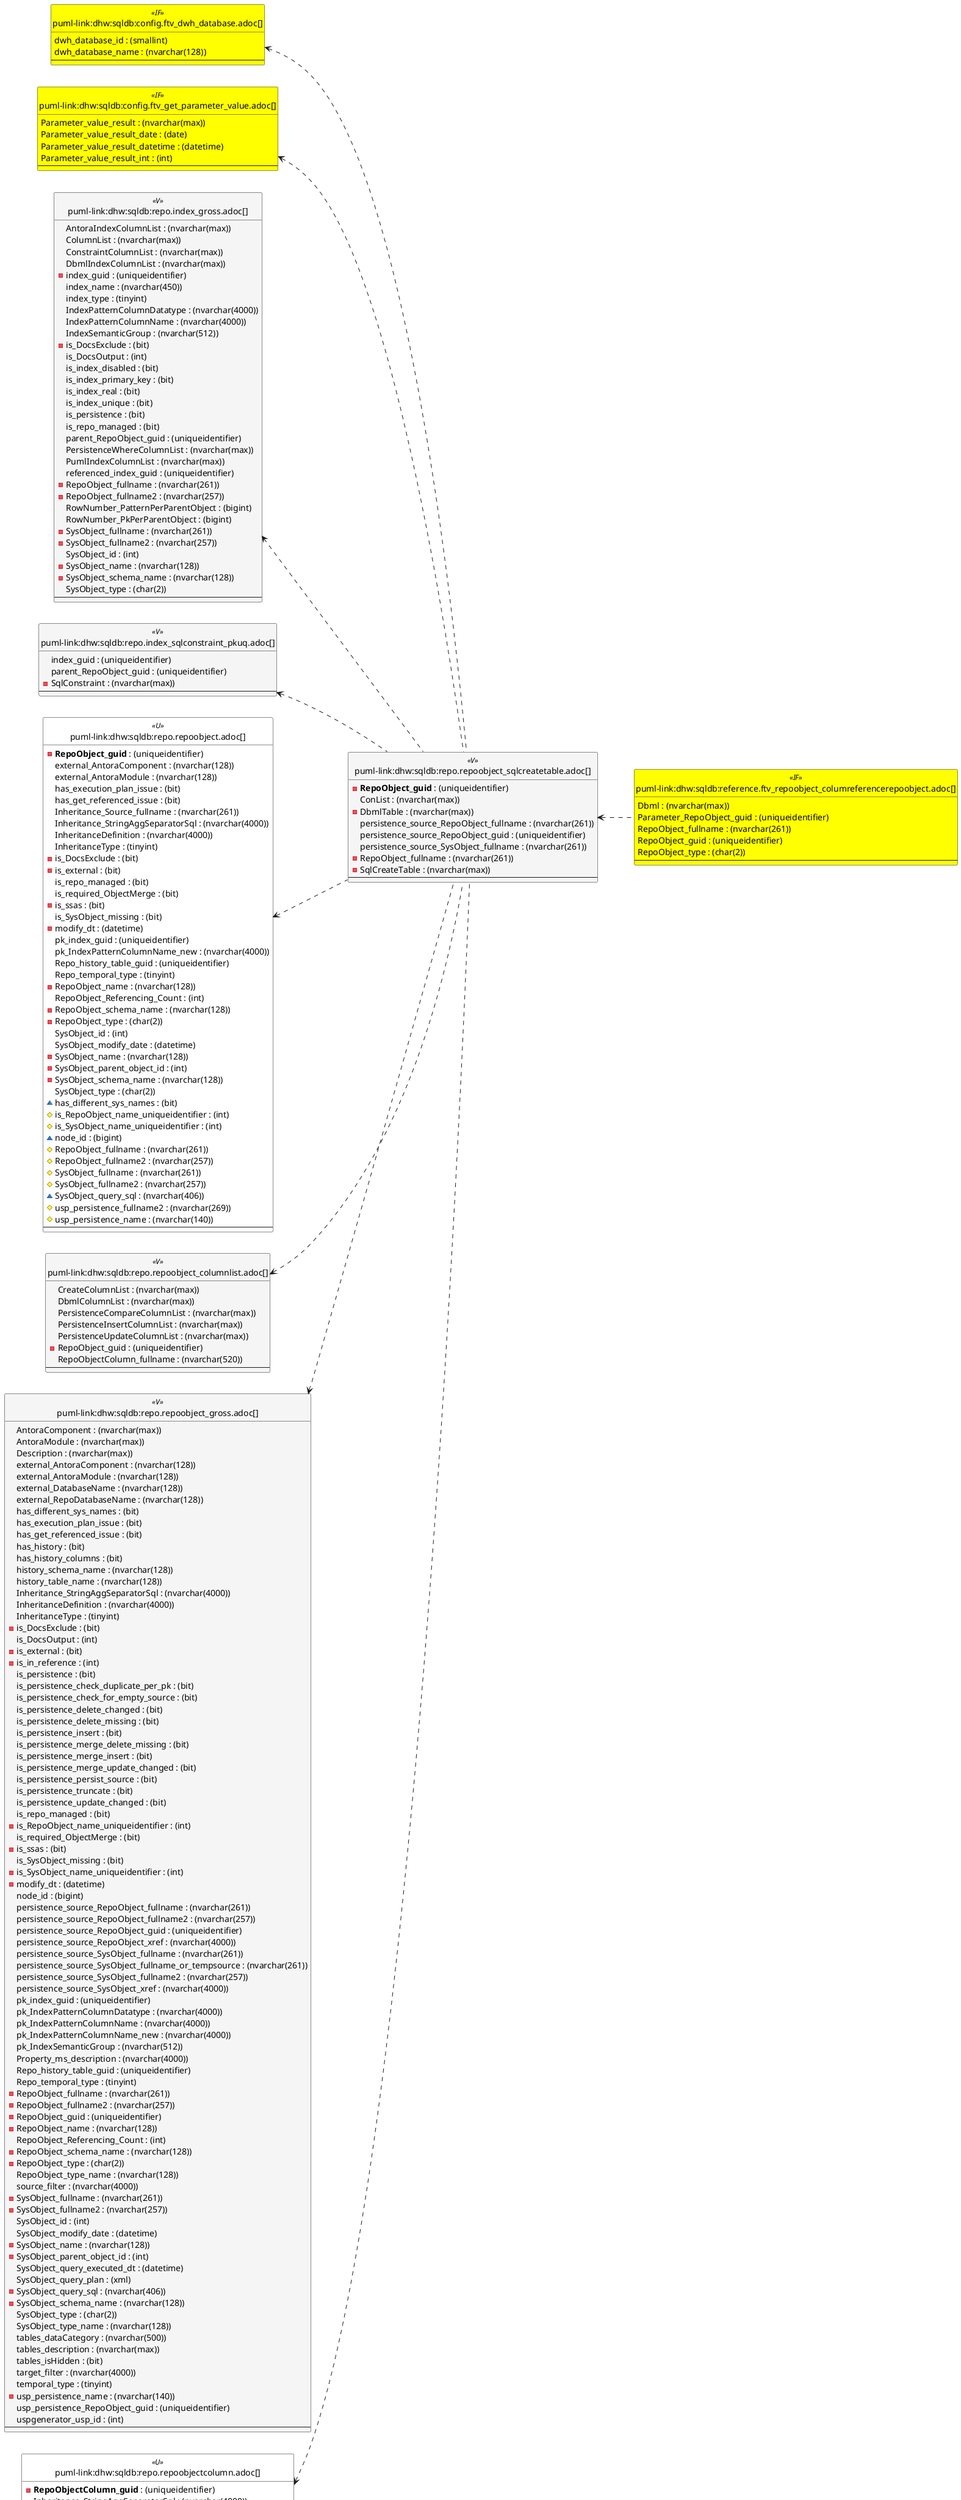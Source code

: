 @startuml
left to right direction
'top to bottom direction
hide circle
'avoide "." issues:
set namespaceSeparator none


skinparam class {
  BackgroundColor White
  BackgroundColor<<FN>> Yellow
  BackgroundColor<<FS>> Yellow
  BackgroundColor<<FT>> LightGray
  BackgroundColor<<IF>> Yellow
  BackgroundColor<<IS>> Yellow
  BackgroundColor<<P>> Aqua
  BackgroundColor<<PC>> Aqua
  BackgroundColor<<SN>> Yellow
  BackgroundColor<<SO>> SlateBlue
  BackgroundColor<<TF>> LightGray
  BackgroundColor<<TR>> Tomato
  BackgroundColor<<U>> White
  BackgroundColor<<V>> WhiteSmoke
  BackgroundColor<<X>> Aqua
  BackgroundColor<<external>> AliceBlue
}


entity "puml-link:dhw:sqldb:config.ftv_dwh_database.adoc[]" as config.ftv_dwh_database << IF >> {
  dwh_database_id : (smallint)
  dwh_database_name : (nvarchar(128))
  --
}

entity "puml-link:dhw:sqldb:config.ftv_get_parameter_value.adoc[]" as config.ftv_get_parameter_value << IF >> {
  Parameter_value_result : (nvarchar(max))
  Parameter_value_result_date : (date)
  Parameter_value_result_datetime : (datetime)
  Parameter_value_result_int : (int)
  --
}

entity "puml-link:dhw:sqldb:reference.ftv_repoobject_columreferencerepoobject.adoc[]" as reference.ftv_RepoObject_ColumReferenceRepoObject << IF >> {
  Dbml : (nvarchar(max))
  Parameter_RepoObject_guid : (uniqueidentifier)
  RepoObject_fullname : (nvarchar(261))
  RepoObject_guid : (uniqueidentifier)
  RepoObject_type : (char(2))
  --
}

entity "puml-link:dhw:sqldb:repo.index_gross.adoc[]" as repo.Index_gross << V >> {
  AntoraIndexColumnList : (nvarchar(max))
  ColumnList : (nvarchar(max))
  ConstraintColumnList : (nvarchar(max))
  DbmlIndexColumnList : (nvarchar(max))
  - index_guid : (uniqueidentifier)
  index_name : (nvarchar(450))
  index_type : (tinyint)
  IndexPatternColumnDatatype : (nvarchar(4000))
  IndexPatternColumnName : (nvarchar(4000))
  IndexSemanticGroup : (nvarchar(512))
  - is_DocsExclude : (bit)
  is_DocsOutput : (int)
  is_index_disabled : (bit)
  is_index_primary_key : (bit)
  is_index_real : (bit)
  is_index_unique : (bit)
  is_persistence : (bit)
  is_repo_managed : (bit)
  parent_RepoObject_guid : (uniqueidentifier)
  PersistenceWhereColumnList : (nvarchar(max))
  PumlIndexColumnList : (nvarchar(max))
  referenced_index_guid : (uniqueidentifier)
  - RepoObject_fullname : (nvarchar(261))
  - RepoObject_fullname2 : (nvarchar(257))
  RowNumber_PatternPerParentObject : (bigint)
  RowNumber_PkPerParentObject : (bigint)
  - SysObject_fullname : (nvarchar(261))
  - SysObject_fullname2 : (nvarchar(257))
  SysObject_id : (int)
  - SysObject_name : (nvarchar(128))
  - SysObject_schema_name : (nvarchar(128))
  SysObject_type : (char(2))
  --
}

entity "puml-link:dhw:sqldb:repo.index_sqlconstraint_pkuq.adoc[]" as repo.Index_SqlConstraint_PkUq << V >> {
  index_guid : (uniqueidentifier)
  parent_RepoObject_guid : (uniqueidentifier)
  - SqlConstraint : (nvarchar(max))
  --
}

entity "puml-link:dhw:sqldb:repo.repoobject.adoc[]" as repo.RepoObject << U >> {
  - **RepoObject_guid** : (uniqueidentifier)
  external_AntoraComponent : (nvarchar(128))
  external_AntoraModule : (nvarchar(128))
  has_execution_plan_issue : (bit)
  has_get_referenced_issue : (bit)
  Inheritance_Source_fullname : (nvarchar(261))
  Inheritance_StringAggSeparatorSql : (nvarchar(4000))
  InheritanceDefinition : (nvarchar(4000))
  InheritanceType : (tinyint)
  - is_DocsExclude : (bit)
  - is_external : (bit)
  is_repo_managed : (bit)
  is_required_ObjectMerge : (bit)
  - is_ssas : (bit)
  is_SysObject_missing : (bit)
  - modify_dt : (datetime)
  pk_index_guid : (uniqueidentifier)
  pk_IndexPatternColumnName_new : (nvarchar(4000))
  Repo_history_table_guid : (uniqueidentifier)
  Repo_temporal_type : (tinyint)
  - RepoObject_name : (nvarchar(128))
  RepoObject_Referencing_Count : (int)
  - RepoObject_schema_name : (nvarchar(128))
  - RepoObject_type : (char(2))
  SysObject_id : (int)
  SysObject_modify_date : (datetime)
  - SysObject_name : (nvarchar(128))
  - SysObject_parent_object_id : (int)
  - SysObject_schema_name : (nvarchar(128))
  SysObject_type : (char(2))
  ~ has_different_sys_names : (bit)
  # is_RepoObject_name_uniqueidentifier : (int)
  # is_SysObject_name_uniqueidentifier : (int)
  ~ node_id : (bigint)
  # RepoObject_fullname : (nvarchar(261))
  # RepoObject_fullname2 : (nvarchar(257))
  # SysObject_fullname : (nvarchar(261))
  # SysObject_fullname2 : (nvarchar(257))
  ~ SysObject_query_sql : (nvarchar(406))
  # usp_persistence_fullname2 : (nvarchar(269))
  # usp_persistence_name : (nvarchar(140))
  --
}

entity "puml-link:dhw:sqldb:repo.repoobject_columnlist.adoc[]" as repo.RepoObject_ColumnList << V >> {
  CreateColumnList : (nvarchar(max))
  DbmlColumnList : (nvarchar(max))
  PersistenceCompareColumnList : (nvarchar(max))
  PersistenceInsertColumnList : (nvarchar(max))
  PersistenceUpdateColumnList : (nvarchar(max))
  - RepoObject_guid : (uniqueidentifier)
  RepoObjectColumn_fullname : (nvarchar(520))
  --
}

entity "puml-link:dhw:sqldb:repo.repoobject_gross.adoc[]" as repo.RepoObject_gross << V >> {
  AntoraComponent : (nvarchar(max))
  AntoraModule : (nvarchar(max))
  Description : (nvarchar(max))
  external_AntoraComponent : (nvarchar(128))
  external_AntoraModule : (nvarchar(128))
  external_DatabaseName : (nvarchar(128))
  external_RepoDatabaseName : (nvarchar(128))
  has_different_sys_names : (bit)
  has_execution_plan_issue : (bit)
  has_get_referenced_issue : (bit)
  has_history : (bit)
  has_history_columns : (bit)
  history_schema_name : (nvarchar(128))
  history_table_name : (nvarchar(128))
  Inheritance_StringAggSeparatorSql : (nvarchar(4000))
  InheritanceDefinition : (nvarchar(4000))
  InheritanceType : (tinyint)
  - is_DocsExclude : (bit)
  is_DocsOutput : (int)
  - is_external : (bit)
  - is_in_reference : (int)
  is_persistence : (bit)
  is_persistence_check_duplicate_per_pk : (bit)
  is_persistence_check_for_empty_source : (bit)
  is_persistence_delete_changed : (bit)
  is_persistence_delete_missing : (bit)
  is_persistence_insert : (bit)
  is_persistence_merge_delete_missing : (bit)
  is_persistence_merge_insert : (bit)
  is_persistence_merge_update_changed : (bit)
  is_persistence_persist_source : (bit)
  is_persistence_truncate : (bit)
  is_persistence_update_changed : (bit)
  is_repo_managed : (bit)
  - is_RepoObject_name_uniqueidentifier : (int)
  is_required_ObjectMerge : (bit)
  - is_ssas : (bit)
  is_SysObject_missing : (bit)
  - is_SysObject_name_uniqueidentifier : (int)
  - modify_dt : (datetime)
  node_id : (bigint)
  persistence_source_RepoObject_fullname : (nvarchar(261))
  persistence_source_RepoObject_fullname2 : (nvarchar(257))
  persistence_source_RepoObject_guid : (uniqueidentifier)
  persistence_source_RepoObject_xref : (nvarchar(4000))
  persistence_source_SysObject_fullname : (nvarchar(261))
  persistence_source_SysObject_fullname_or_tempsource : (nvarchar(261))
  persistence_source_SysObject_fullname2 : (nvarchar(257))
  persistence_source_SysObject_xref : (nvarchar(4000))
  pk_index_guid : (uniqueidentifier)
  pk_IndexPatternColumnDatatype : (nvarchar(4000))
  pk_IndexPatternColumnName : (nvarchar(4000))
  pk_IndexPatternColumnName_new : (nvarchar(4000))
  pk_IndexSemanticGroup : (nvarchar(512))
  Property_ms_description : (nvarchar(4000))
  Repo_history_table_guid : (uniqueidentifier)
  Repo_temporal_type : (tinyint)
  - RepoObject_fullname : (nvarchar(261))
  - RepoObject_fullname2 : (nvarchar(257))
  - RepoObject_guid : (uniqueidentifier)
  - RepoObject_name : (nvarchar(128))
  RepoObject_Referencing_Count : (int)
  - RepoObject_schema_name : (nvarchar(128))
  - RepoObject_type : (char(2))
  RepoObject_type_name : (nvarchar(128))
  source_filter : (nvarchar(4000))
  - SysObject_fullname : (nvarchar(261))
  - SysObject_fullname2 : (nvarchar(257))
  SysObject_id : (int)
  SysObject_modify_date : (datetime)
  - SysObject_name : (nvarchar(128))
  - SysObject_parent_object_id : (int)
  SysObject_query_executed_dt : (datetime)
  SysObject_query_plan : (xml)
  - SysObject_query_sql : (nvarchar(406))
  - SysObject_schema_name : (nvarchar(128))
  SysObject_type : (char(2))
  SysObject_type_name : (nvarchar(128))
  tables_dataCategory : (nvarchar(500))
  tables_description : (nvarchar(max))
  tables_isHidden : (bit)
  target_filter : (nvarchar(4000))
  temporal_type : (tinyint)
  - usp_persistence_name : (nvarchar(140))
  usp_persistence_RepoObject_guid : (uniqueidentifier)
  uspgenerator_usp_id : (int)
  --
}

entity "puml-link:dhw:sqldb:repo.repoobject_sqlcreatetable.adoc[]" as repo.RepoObject_SqlCreateTable << V >> {
  - **RepoObject_guid** : (uniqueidentifier)
  ConList : (nvarchar(max))
  - DbmlTable : (nvarchar(max))
  persistence_source_RepoObject_fullname : (nvarchar(261))
  persistence_source_RepoObject_guid : (uniqueidentifier)
  persistence_source_SysObject_fullname : (nvarchar(261))
  - RepoObject_fullname : (nvarchar(261))
  - SqlCreateTable : (nvarchar(max))
  --
}

entity "puml-link:dhw:sqldb:repo.repoobjectcolumn.adoc[]" as repo.RepoObjectColumn << U >> {
  - **RepoObjectColumn_guid** : (uniqueidentifier)
  Inheritance_StringAggSeparatorSql : (nvarchar(4000))
  InheritanceDefinition : (nvarchar(4000))
  InheritanceType : (tinyint)
  is_persistence_no_check : (bit)
  is_persistence_no_include : (bit)
  is_persistence_no_update : (bit)
  is_query_plan_expression : (bit)
  is_required_ColumnMerge : (bit)
  is_SysObjectColumn_missing : (bit)
  persistence_source_RepoObjectColumn_guid : (uniqueidentifier)
  Referencing_Count : (int)
  Repo_default_definition : (nvarchar(max))
  Repo_default_is_system_named : (bit)
  Repo_default_name : (nvarchar(128))
  Repo_definition : (nvarchar(max))
  - Repo_generated_always_type : (tinyint)
  Repo_graph_type : (int)
  Repo_increment_value : (sql_variant)
  - Repo_is_computed : (bit)
  - Repo_is_identity : (bit)
  Repo_is_nullable : (bit)
  Repo_is_persisted : (bit)
  Repo_seed_value : (sql_variant)
  Repo_user_type_fullname : (nvarchar(128))
  Repo_user_type_name : (nvarchar(128))
  Repo_uses_database_collation : (bit)
  - RepoObject_guid : (uniqueidentifier)
  RepoObjectColumn_column_id : (int)
  - RepoObjectColumn_name : (nvarchar(128))
  SysObjectColumn_column_id : (int)
  - SysObjectColumn_name : (nvarchar(128))
  # Column_name : (nvarchar(128))
  ~ has_different_sys_names : (bit)
  # is_RepoObjectColumn_name_uniqueidentifier : (int)
  # is_SysObjectColumn_name_uniqueidentifier : (int)
  --
}

config.ftv_dwh_database <.. repo.RepoObject_SqlCreateTable
config.ftv_get_parameter_value <.. repo.RepoObject_SqlCreateTable
repo.Index_gross <.. repo.RepoObject_SqlCreateTable
repo.Index_SqlConstraint_PkUq <.. repo.RepoObject_SqlCreateTable
repo.RepoObject <.. repo.RepoObject_SqlCreateTable
repo.RepoObject_ColumnList <.. repo.RepoObject_SqlCreateTable
repo.RepoObject_gross <.. repo.RepoObject_SqlCreateTable
repo.RepoObject_SqlCreateTable <.. reference.ftv_RepoObject_ColumReferenceRepoObject
repo.RepoObjectColumn <.. repo.RepoObject_SqlCreateTable
footer The diagram is interactive and contains links.
@enduml

